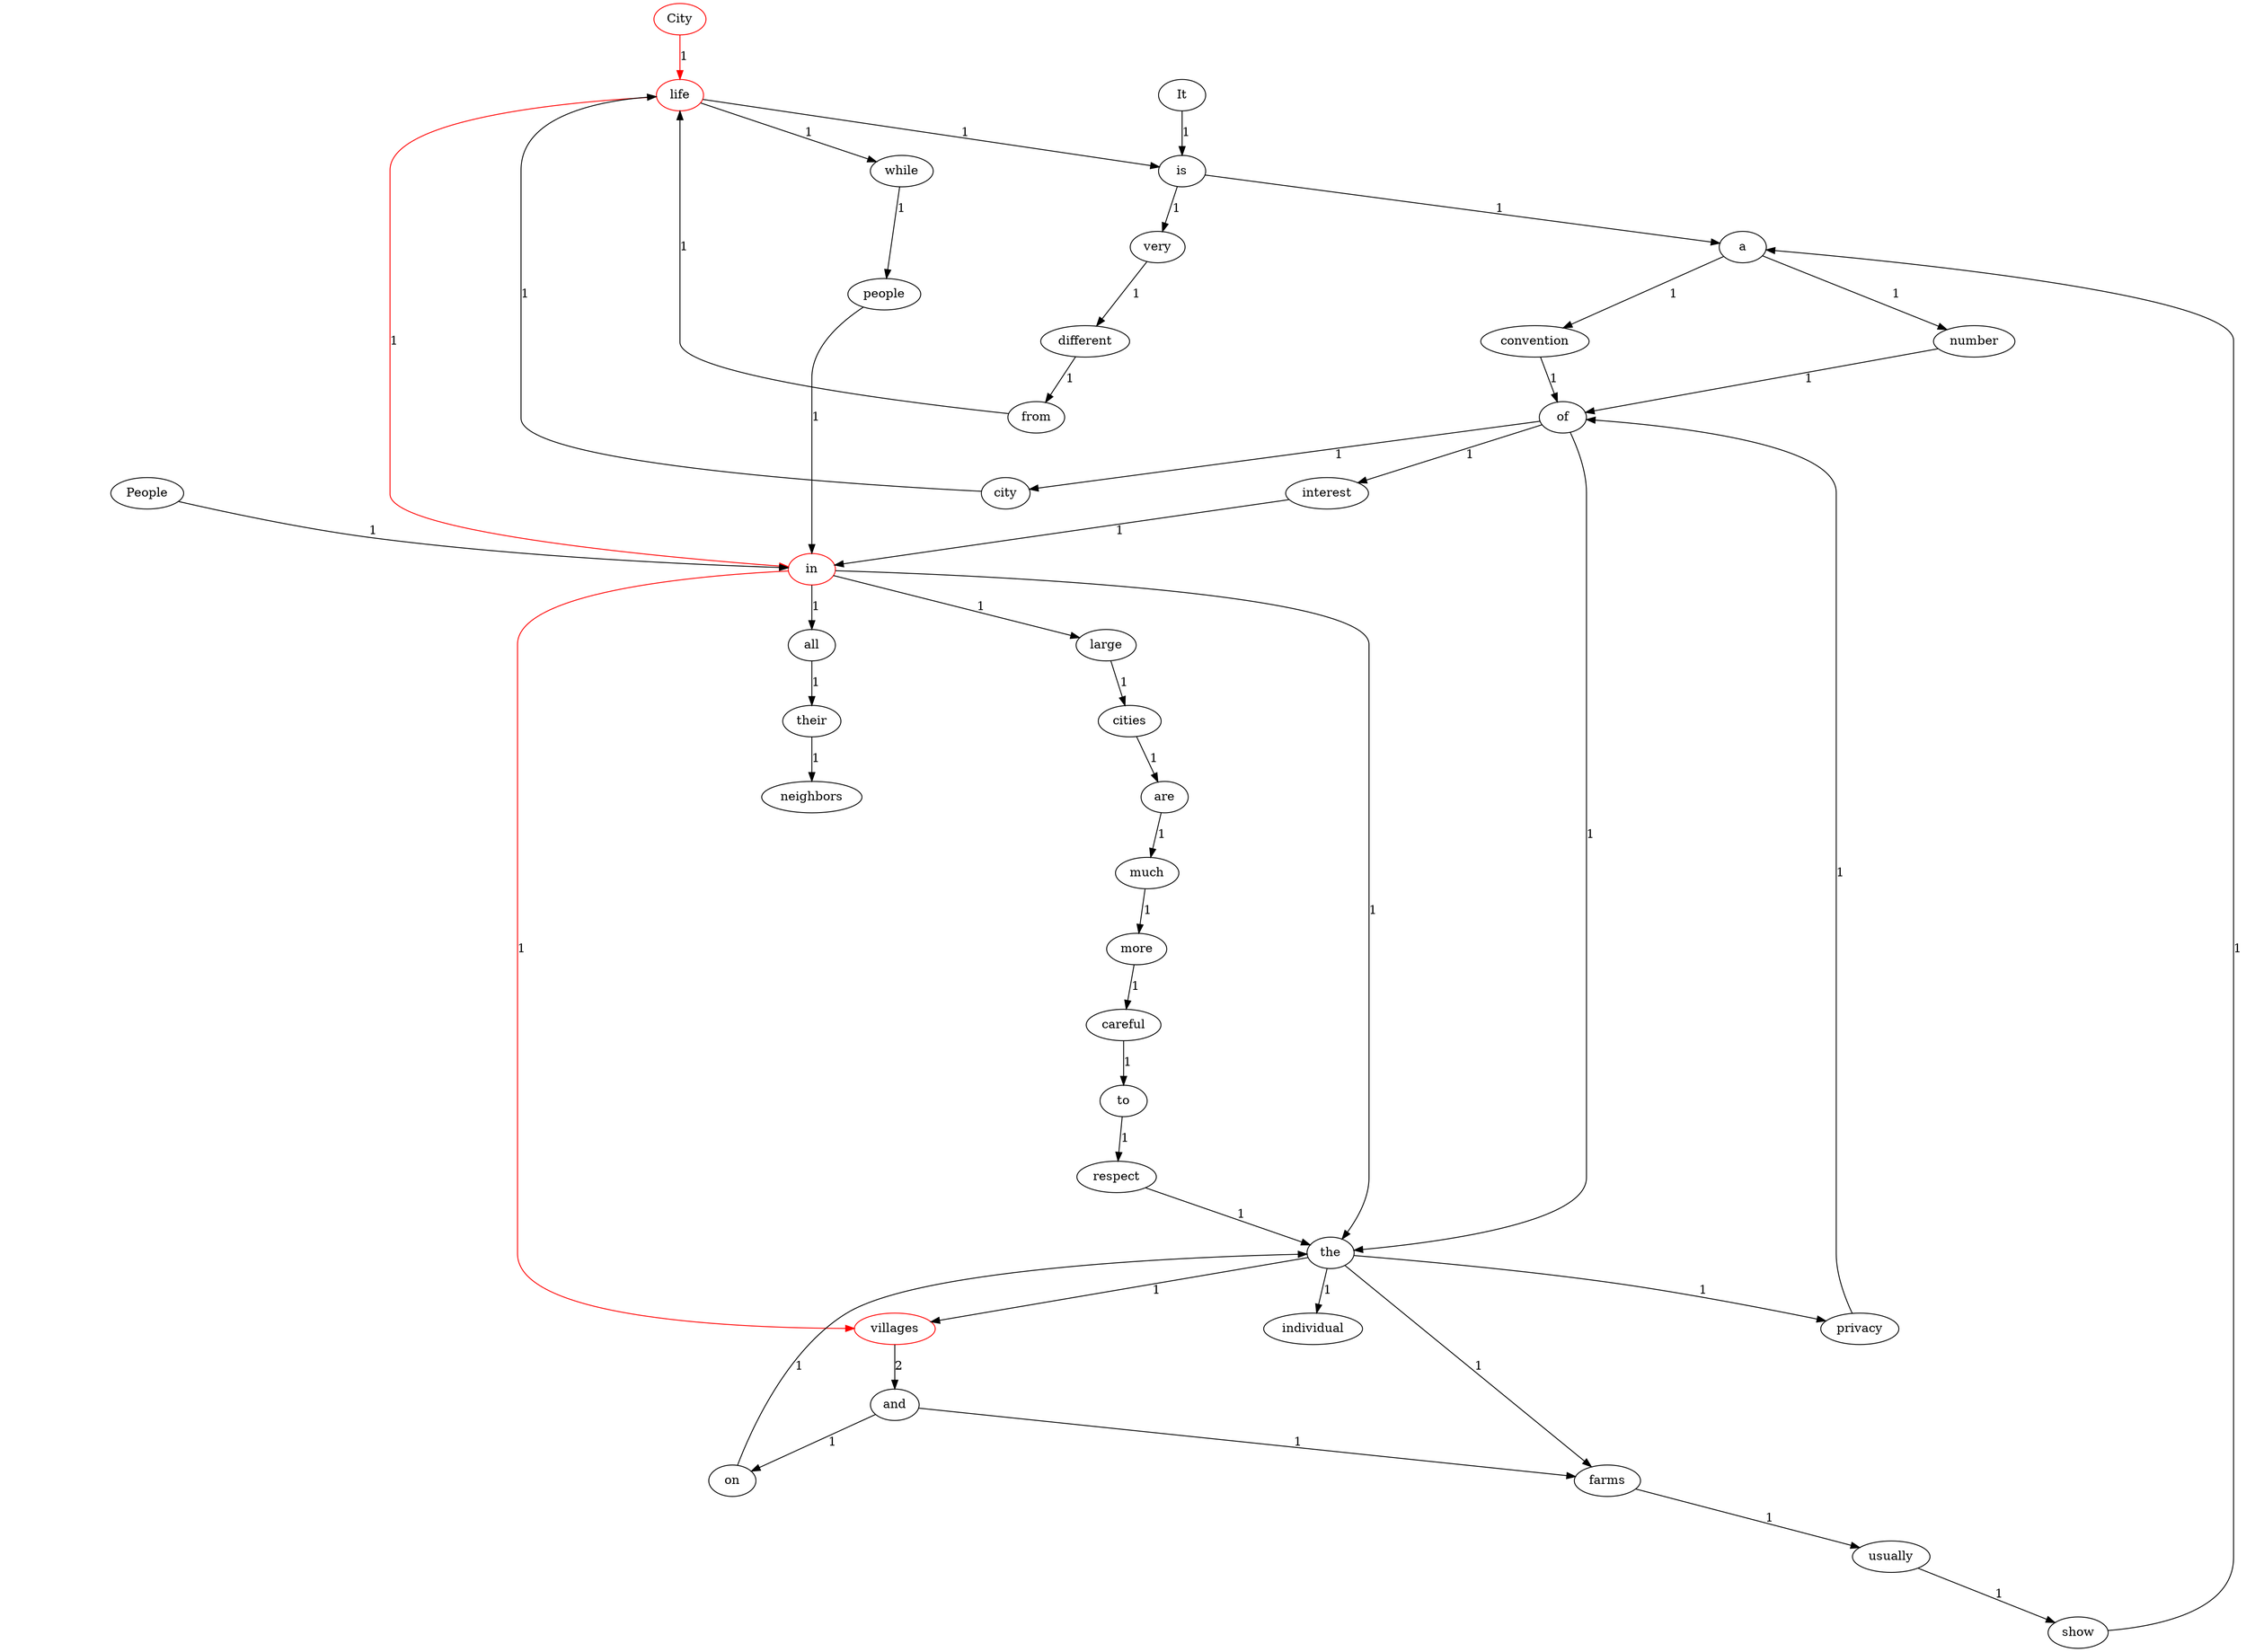 digraph G {
graph [ratio=0.75];City[color=red];
life[color=red];
is[color=black];
very[color=black];
different[color=black];
from[color=black];
in[color=red];
the[color=black];
villages[color=red];
and[color=black];
on[color=black];
farms[color=black];
People[color=black];
large[color=black];
cities[color=black];
are[color=black];
much[color=black];
more[color=black];
careful[color=black];
to[color=black];
respect[color=black];
privacy[color=black];
of[color=black];
individual[color=black];
It[color=black];
a[color=black];
convention[color=black];
city[color=black];
while[color=black];
people[color=black];
usually[color=black];
show[color=black];
number[color=black];
interest[color=black];
all[color=black];
their[color=black];
neighbors[color=black];
City->life[label=1, color=red];
life->is[label=1, color=black];
life->in[label=1, color=red];
life->while[label=1, color=black];
is->very[label=1, color=black];
is->a[label=1, color=black];
very->different[label=1, color=black];
different->from[label=1, color=black];
from->life[label=1, color=black];
in->the[label=1, color=black];
in->large[label=1, color=black];
in->villages[label=1, color=red];
in->all[label=1, color=black];
the->villages[label=1, color=black];
the->farms[label=1, color=black];
the->privacy[label=1, color=black];
the->individual[label=1, color=black];
villages->and[label=2, color=black];
and->on[label=1, color=black];
and->farms[label=1, color=black];
on->the[label=1, color=black];
farms->usually[label=1, color=black];
People->in[label=1, color=black];
large->cities[label=1, color=black];
cities->are[label=1, color=black];
are->much[label=1, color=black];
much->more[label=1, color=black];
more->careful[label=1, color=black];
careful->to[label=1, color=black];
to->respect[label=1, color=black];
respect->the[label=1, color=black];
privacy->of[label=1, color=black];
of->the[label=1, color=black];
of->city[label=1, color=black];
of->interest[label=1, color=black];
It->is[label=1, color=black];
a->convention[label=1, color=black];
a->number[label=1, color=black];
convention->of[label=1, color=black];
city->life[label=1, color=black];
while->people[label=1, color=black];
people->in[label=1, color=black];
usually->show[label=1, color=black];
show->a[label=1, color=black];
number->of[label=1, color=black];
interest->in[label=1, color=black];
all->their[label=1, color=black];
their->neighbors[label=1, color=black];
}
